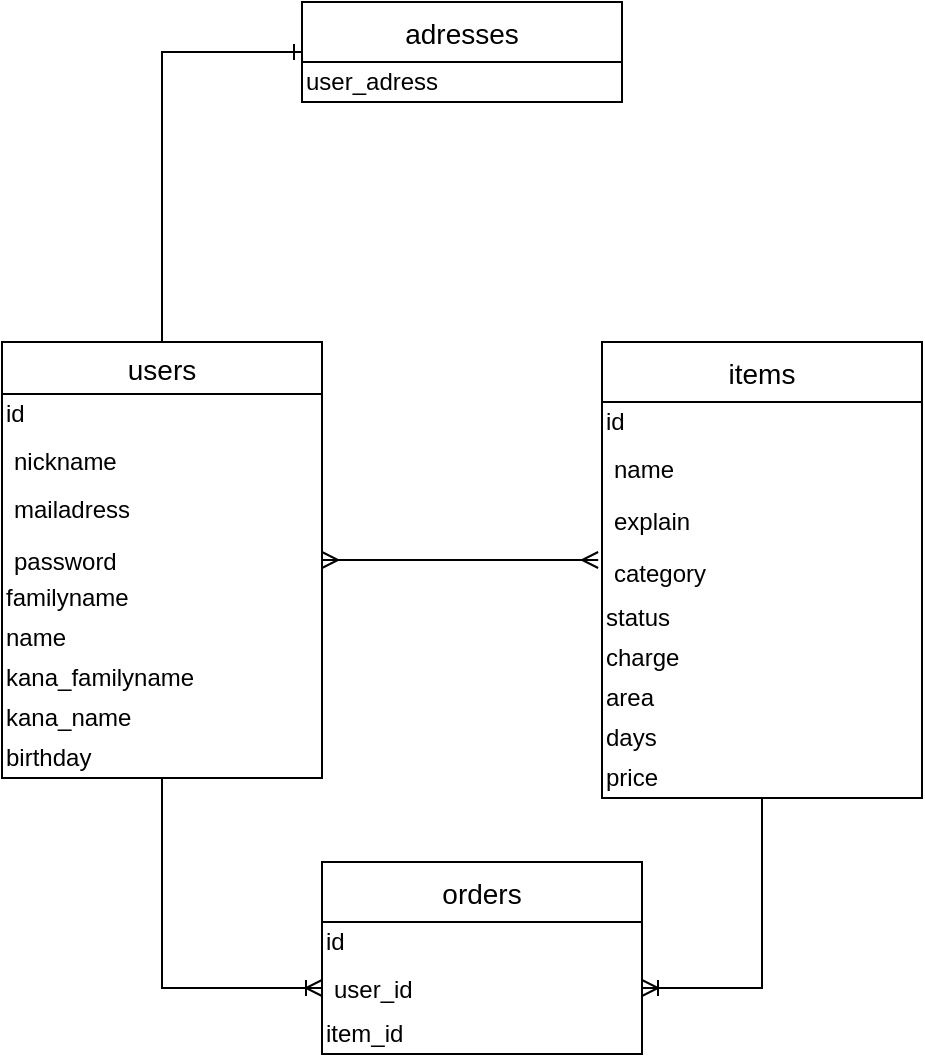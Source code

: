 <mxfile version="13.6.5">
    <diagram id="6hGFLwfOUW9BJ-s0fimq" name="Page-1">
        <mxGraphModel dx="753" dy="526" grid="1" gridSize="10" guides="1" tooltips="1" connect="1" arrows="1" fold="1" page="1" pageScale="1" pageWidth="827" pageHeight="1169" math="0" shadow="0">
            <root>
                <mxCell id="0"/>
                <mxCell id="1" parent="0"/>
                <mxCell id="66" style="edgeStyle=orthogonalEdgeStyle;rounded=0;orthogonalLoop=1;jettySize=auto;html=1;entryX=0;entryY=0.5;entryDx=0;entryDy=0;endArrow=ERoneToMany;endFill=0;" edge="1" parent="1" source="2" target="51">
                    <mxGeometry relative="1" as="geometry"/>
                </mxCell>
                <mxCell id="80" style="edgeStyle=orthogonalEdgeStyle;rounded=0;orthogonalLoop=1;jettySize=auto;html=1;exitX=0.5;exitY=0;exitDx=0;exitDy=0;entryX=0;entryY=0.5;entryDx=0;entryDy=0;endArrow=ERone;endFill=0;" edge="1" parent="1" source="2" target="68">
                    <mxGeometry relative="1" as="geometry"/>
                </mxCell>
                <mxCell id="85" style="edgeStyle=none;rounded=0;orthogonalLoop=1;jettySize=auto;html=1;entryX=-0.012;entryY=0.269;entryDx=0;entryDy=0;entryPerimeter=0;startArrow=ERmany;startFill=0;endArrow=ERmany;endFill=0;" edge="1" parent="1" source="2" target="9">
                    <mxGeometry relative="1" as="geometry"/>
                </mxCell>
                <mxCell id="2" value="users" style="swimlane;fontStyle=0;childLayout=stackLayout;horizontal=1;startSize=26;horizontalStack=0;resizeParent=1;resizeParentMax=0;resizeLast=0;collapsible=1;marginBottom=0;align=center;fontSize=14;" parent="1" vertex="1">
                    <mxGeometry x="50" y="200" width="160" height="218" as="geometry"/>
                </mxCell>
                <mxCell id="45" value="id" style="text;html=1;align=left;verticalAlign=middle;resizable=0;points=[];autosize=1;" vertex="1" parent="2">
                    <mxGeometry y="26" width="160" height="20" as="geometry"/>
                </mxCell>
                <mxCell id="3" value="nickname" style="text;strokeColor=none;fillColor=none;spacingLeft=4;spacingRight=4;overflow=hidden;rotatable=0;points=[[0,0.5],[1,0.5]];portConstraint=eastwest;fontSize=12;" parent="2" vertex="1">
                    <mxGeometry y="46" width="160" height="24" as="geometry"/>
                </mxCell>
                <mxCell id="4" value="mailadress" style="text;strokeColor=none;fillColor=none;spacingLeft=4;spacingRight=4;overflow=hidden;rotatable=0;points=[[0,0.5],[1,0.5]];portConstraint=eastwest;fontSize=12;" parent="2" vertex="1">
                    <mxGeometry y="70" width="160" height="26" as="geometry"/>
                </mxCell>
                <mxCell id="5" value="password" style="text;strokeColor=none;fillColor=none;spacingLeft=4;spacingRight=4;overflow=hidden;rotatable=0;points=[[0,0.5],[1,0.5]];portConstraint=eastwest;fontSize=12;" parent="2" vertex="1">
                    <mxGeometry y="96" width="160" height="22" as="geometry"/>
                </mxCell>
                <mxCell id="31" value="familyname" style="text;html=1;align=left;verticalAlign=middle;resizable=0;points=[];autosize=1;" parent="2" vertex="1">
                    <mxGeometry y="118" width="160" height="20" as="geometry"/>
                </mxCell>
                <mxCell id="32" value="name" style="text;html=1;align=left;verticalAlign=middle;resizable=0;points=[];autosize=1;" parent="2" vertex="1">
                    <mxGeometry y="138" width="160" height="20" as="geometry"/>
                </mxCell>
                <mxCell id="47" value="kana_familyname" style="text;html=1;align=left;verticalAlign=middle;resizable=0;points=[];autosize=1;" vertex="1" parent="2">
                    <mxGeometry y="158" width="160" height="20" as="geometry"/>
                </mxCell>
                <mxCell id="48" value="kana_name" style="text;html=1;align=left;verticalAlign=middle;resizable=0;points=[];autosize=1;" vertex="1" parent="2">
                    <mxGeometry y="178" width="160" height="20" as="geometry"/>
                </mxCell>
                <mxCell id="35" value="birthday" style="text;html=1;align=left;verticalAlign=middle;resizable=0;points=[];autosize=1;" parent="2" vertex="1">
                    <mxGeometry y="198" width="160" height="20" as="geometry"/>
                </mxCell>
                <mxCell id="46" value="&lt;br&gt;" style="text;html=1;align=center;verticalAlign=middle;resizable=0;points=[];autosize=1;" vertex="1" parent="1">
                    <mxGeometry x="110" y="400" width="20" height="20" as="geometry"/>
                </mxCell>
                <mxCell id="65" style="edgeStyle=orthogonalEdgeStyle;rounded=0;orthogonalLoop=1;jettySize=auto;html=1;entryX=1;entryY=0.5;entryDx=0;entryDy=0;endArrow=ERoneToMany;endFill=0;" edge="1" parent="1" source="6" target="51">
                    <mxGeometry relative="1" as="geometry"/>
                </mxCell>
                <mxCell id="50" value="orders" style="swimlane;fontStyle=0;childLayout=stackLayout;horizontal=1;startSize=30;horizontalStack=0;resizeParent=1;resizeParentMax=0;resizeLast=0;collapsible=1;marginBottom=0;align=center;fontSize=14;" vertex="1" parent="1">
                    <mxGeometry x="210" y="460" width="160" height="96" as="geometry"/>
                </mxCell>
                <mxCell id="61" value="id" style="text;html=1;align=left;verticalAlign=middle;resizable=0;points=[];autosize=1;" vertex="1" parent="50">
                    <mxGeometry y="30" width="160" height="20" as="geometry"/>
                </mxCell>
                <mxCell id="51" value="user_id" style="text;strokeColor=none;fillColor=none;spacingLeft=4;spacingRight=4;overflow=hidden;rotatable=0;points=[[0,0.5],[1,0.5]];portConstraint=eastwest;fontSize=12;" vertex="1" parent="50">
                    <mxGeometry y="50" width="160" height="26" as="geometry"/>
                </mxCell>
                <mxCell id="60" value="item_id" style="text;html=1;align=left;verticalAlign=middle;resizable=0;points=[];autosize=1;" vertex="1" parent="50">
                    <mxGeometry y="76" width="160" height="20" as="geometry"/>
                </mxCell>
                <mxCell id="6" value="items" style="swimlane;fontStyle=0;childLayout=stackLayout;horizontal=1;startSize=30;horizontalStack=0;resizeParent=1;resizeParentMax=0;resizeLast=0;collapsible=1;marginBottom=0;align=center;fontSize=14;" parent="1" vertex="1">
                    <mxGeometry x="350" y="200" width="160" height="228" as="geometry"/>
                </mxCell>
                <mxCell id="84" value="id" style="text;html=1;align=left;verticalAlign=middle;resizable=0;points=[];autosize=1;" vertex="1" parent="6">
                    <mxGeometry y="30" width="160" height="20" as="geometry"/>
                </mxCell>
                <mxCell id="7" value="name" style="text;strokeColor=none;fillColor=none;spacingLeft=4;spacingRight=4;overflow=hidden;rotatable=0;points=[[0,0.5],[1,0.5]];portConstraint=eastwest;fontSize=12;" parent="6" vertex="1">
                    <mxGeometry y="50" width="160" height="26" as="geometry"/>
                </mxCell>
                <mxCell id="8" value="explain" style="text;strokeColor=none;fillColor=none;spacingLeft=4;spacingRight=4;overflow=hidden;rotatable=0;points=[[0,0.5],[1,0.5]];portConstraint=eastwest;fontSize=12;" parent="6" vertex="1">
                    <mxGeometry y="76" width="160" height="26" as="geometry"/>
                </mxCell>
                <mxCell id="9" value="category" style="text;strokeColor=none;fillColor=none;spacingLeft=4;spacingRight=4;overflow=hidden;rotatable=0;points=[[0,0.5],[1,0.5]];portConstraint=eastwest;fontSize=12;" parent="6" vertex="1">
                    <mxGeometry y="102" width="160" height="26" as="geometry"/>
                </mxCell>
                <mxCell id="37" value="status" style="text;html=1;align=left;verticalAlign=middle;resizable=0;points=[];autosize=1;" parent="6" vertex="1">
                    <mxGeometry y="128" width="160" height="20" as="geometry"/>
                </mxCell>
                <mxCell id="40" value="charge" style="text;html=1;align=left;verticalAlign=middle;resizable=0;points=[];autosize=1;" parent="6" vertex="1">
                    <mxGeometry y="148" width="160" height="20" as="geometry"/>
                </mxCell>
                <mxCell id="41" value="area" style="text;html=1;align=left;verticalAlign=middle;resizable=0;points=[];autosize=1;" parent="6" vertex="1">
                    <mxGeometry y="168" width="160" height="20" as="geometry"/>
                </mxCell>
                <mxCell id="43" value="days" style="text;html=1;align=left;verticalAlign=middle;resizable=0;points=[];autosize=1;" parent="6" vertex="1">
                    <mxGeometry y="188" width="160" height="20" as="geometry"/>
                </mxCell>
                <mxCell id="44" value="price" style="text;html=1;align=left;verticalAlign=middle;resizable=0;points=[];autosize=1;" parent="6" vertex="1">
                    <mxGeometry y="208" width="160" height="20" as="geometry"/>
                </mxCell>
                <mxCell id="68" value="adresses" style="swimlane;fontStyle=0;childLayout=stackLayout;horizontal=1;startSize=30;horizontalStack=0;resizeParent=1;resizeParentMax=0;resizeLast=0;collapsible=1;marginBottom=0;align=center;fontSize=14;" vertex="1" parent="1">
                    <mxGeometry x="200" y="30" width="160" height="50" as="geometry"/>
                </mxCell>
                <mxCell id="79" value="user_adress" style="text;html=1;align=left;verticalAlign=middle;resizable=0;points=[];autosize=1;" vertex="1" parent="68">
                    <mxGeometry y="30" width="160" height="20" as="geometry"/>
                </mxCell>
            </root>
        </mxGraphModel>
    </diagram>
</mxfile>